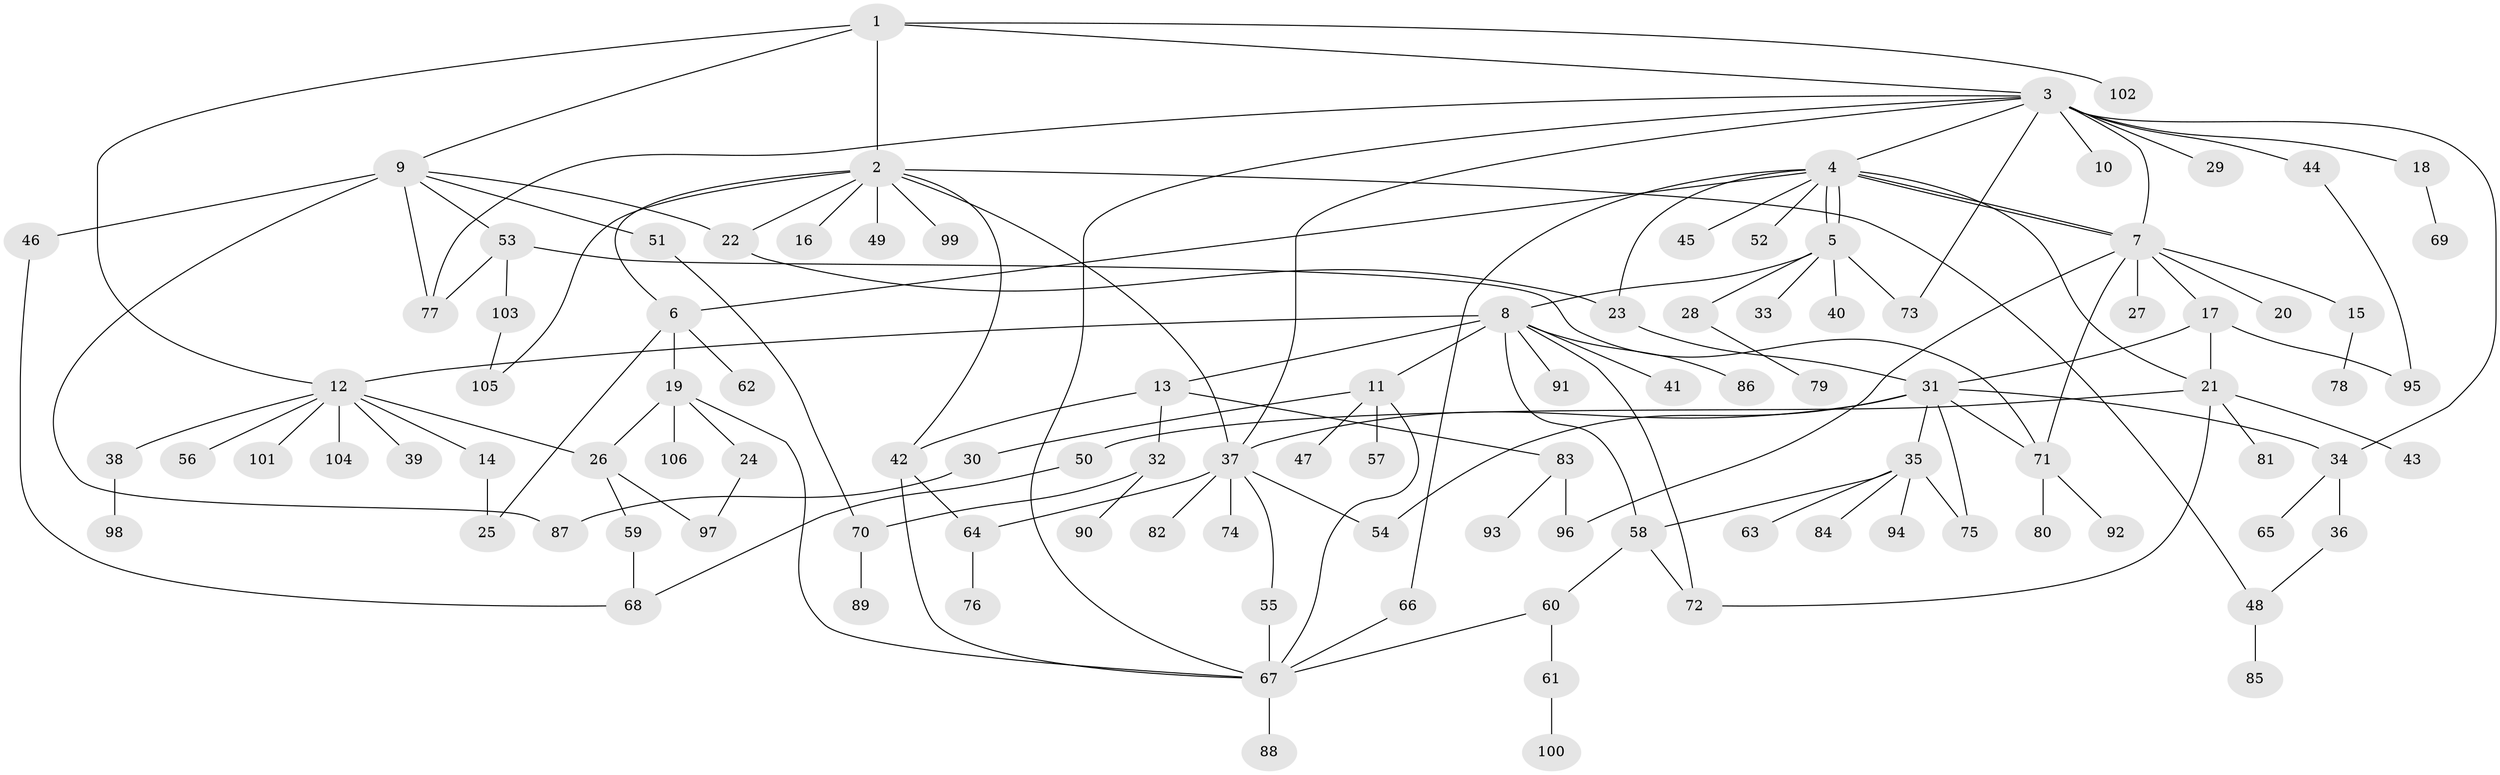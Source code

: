 // Generated by graph-tools (version 1.1) at 2025/01/03/09/25 03:01:44]
// undirected, 106 vertices, 146 edges
graph export_dot {
graph [start="1"]
  node [color=gray90,style=filled];
  1;
  2;
  3;
  4;
  5;
  6;
  7;
  8;
  9;
  10;
  11;
  12;
  13;
  14;
  15;
  16;
  17;
  18;
  19;
  20;
  21;
  22;
  23;
  24;
  25;
  26;
  27;
  28;
  29;
  30;
  31;
  32;
  33;
  34;
  35;
  36;
  37;
  38;
  39;
  40;
  41;
  42;
  43;
  44;
  45;
  46;
  47;
  48;
  49;
  50;
  51;
  52;
  53;
  54;
  55;
  56;
  57;
  58;
  59;
  60;
  61;
  62;
  63;
  64;
  65;
  66;
  67;
  68;
  69;
  70;
  71;
  72;
  73;
  74;
  75;
  76;
  77;
  78;
  79;
  80;
  81;
  82;
  83;
  84;
  85;
  86;
  87;
  88;
  89;
  90;
  91;
  92;
  93;
  94;
  95;
  96;
  97;
  98;
  99;
  100;
  101;
  102;
  103;
  104;
  105;
  106;
  1 -- 2;
  1 -- 3;
  1 -- 9;
  1 -- 12;
  1 -- 102;
  2 -- 6;
  2 -- 16;
  2 -- 22;
  2 -- 37;
  2 -- 42;
  2 -- 48;
  2 -- 49;
  2 -- 99;
  2 -- 105;
  3 -- 4;
  3 -- 7;
  3 -- 10;
  3 -- 18;
  3 -- 29;
  3 -- 34;
  3 -- 37;
  3 -- 44;
  3 -- 67;
  3 -- 73;
  3 -- 77;
  4 -- 5;
  4 -- 5;
  4 -- 6;
  4 -- 7;
  4 -- 7;
  4 -- 21;
  4 -- 23;
  4 -- 45;
  4 -- 52;
  4 -- 66;
  5 -- 8;
  5 -- 28;
  5 -- 33;
  5 -- 40;
  5 -- 73;
  6 -- 19;
  6 -- 25;
  6 -- 62;
  7 -- 15;
  7 -- 17;
  7 -- 20;
  7 -- 27;
  7 -- 71;
  7 -- 96;
  8 -- 11;
  8 -- 12;
  8 -- 13;
  8 -- 41;
  8 -- 58;
  8 -- 72;
  8 -- 86;
  8 -- 91;
  9 -- 22;
  9 -- 46;
  9 -- 51;
  9 -- 53;
  9 -- 77;
  9 -- 87;
  11 -- 30;
  11 -- 47;
  11 -- 57;
  11 -- 67;
  12 -- 14;
  12 -- 26;
  12 -- 38;
  12 -- 39;
  12 -- 56;
  12 -- 101;
  12 -- 104;
  13 -- 32;
  13 -- 42;
  13 -- 83;
  14 -- 25;
  15 -- 78;
  17 -- 21;
  17 -- 31;
  17 -- 95;
  18 -- 69;
  19 -- 24;
  19 -- 26;
  19 -- 67;
  19 -- 106;
  21 -- 43;
  21 -- 50;
  21 -- 72;
  21 -- 81;
  22 -- 23;
  23 -- 31;
  24 -- 97;
  26 -- 59;
  26 -- 97;
  28 -- 79;
  30 -- 87;
  31 -- 34;
  31 -- 35;
  31 -- 37;
  31 -- 54;
  31 -- 71;
  31 -- 75;
  32 -- 70;
  32 -- 90;
  34 -- 36;
  34 -- 65;
  35 -- 58;
  35 -- 63;
  35 -- 75;
  35 -- 84;
  35 -- 94;
  36 -- 48;
  37 -- 54;
  37 -- 55;
  37 -- 64;
  37 -- 74;
  37 -- 82;
  38 -- 98;
  42 -- 64;
  42 -- 67;
  44 -- 95;
  46 -- 68;
  48 -- 85;
  50 -- 68;
  51 -- 70;
  53 -- 71;
  53 -- 77;
  53 -- 103;
  55 -- 67;
  58 -- 60;
  58 -- 72;
  59 -- 68;
  60 -- 61;
  60 -- 67;
  61 -- 100;
  64 -- 76;
  66 -- 67;
  67 -- 88;
  70 -- 89;
  71 -- 80;
  71 -- 92;
  83 -- 93;
  83 -- 96;
  103 -- 105;
}
